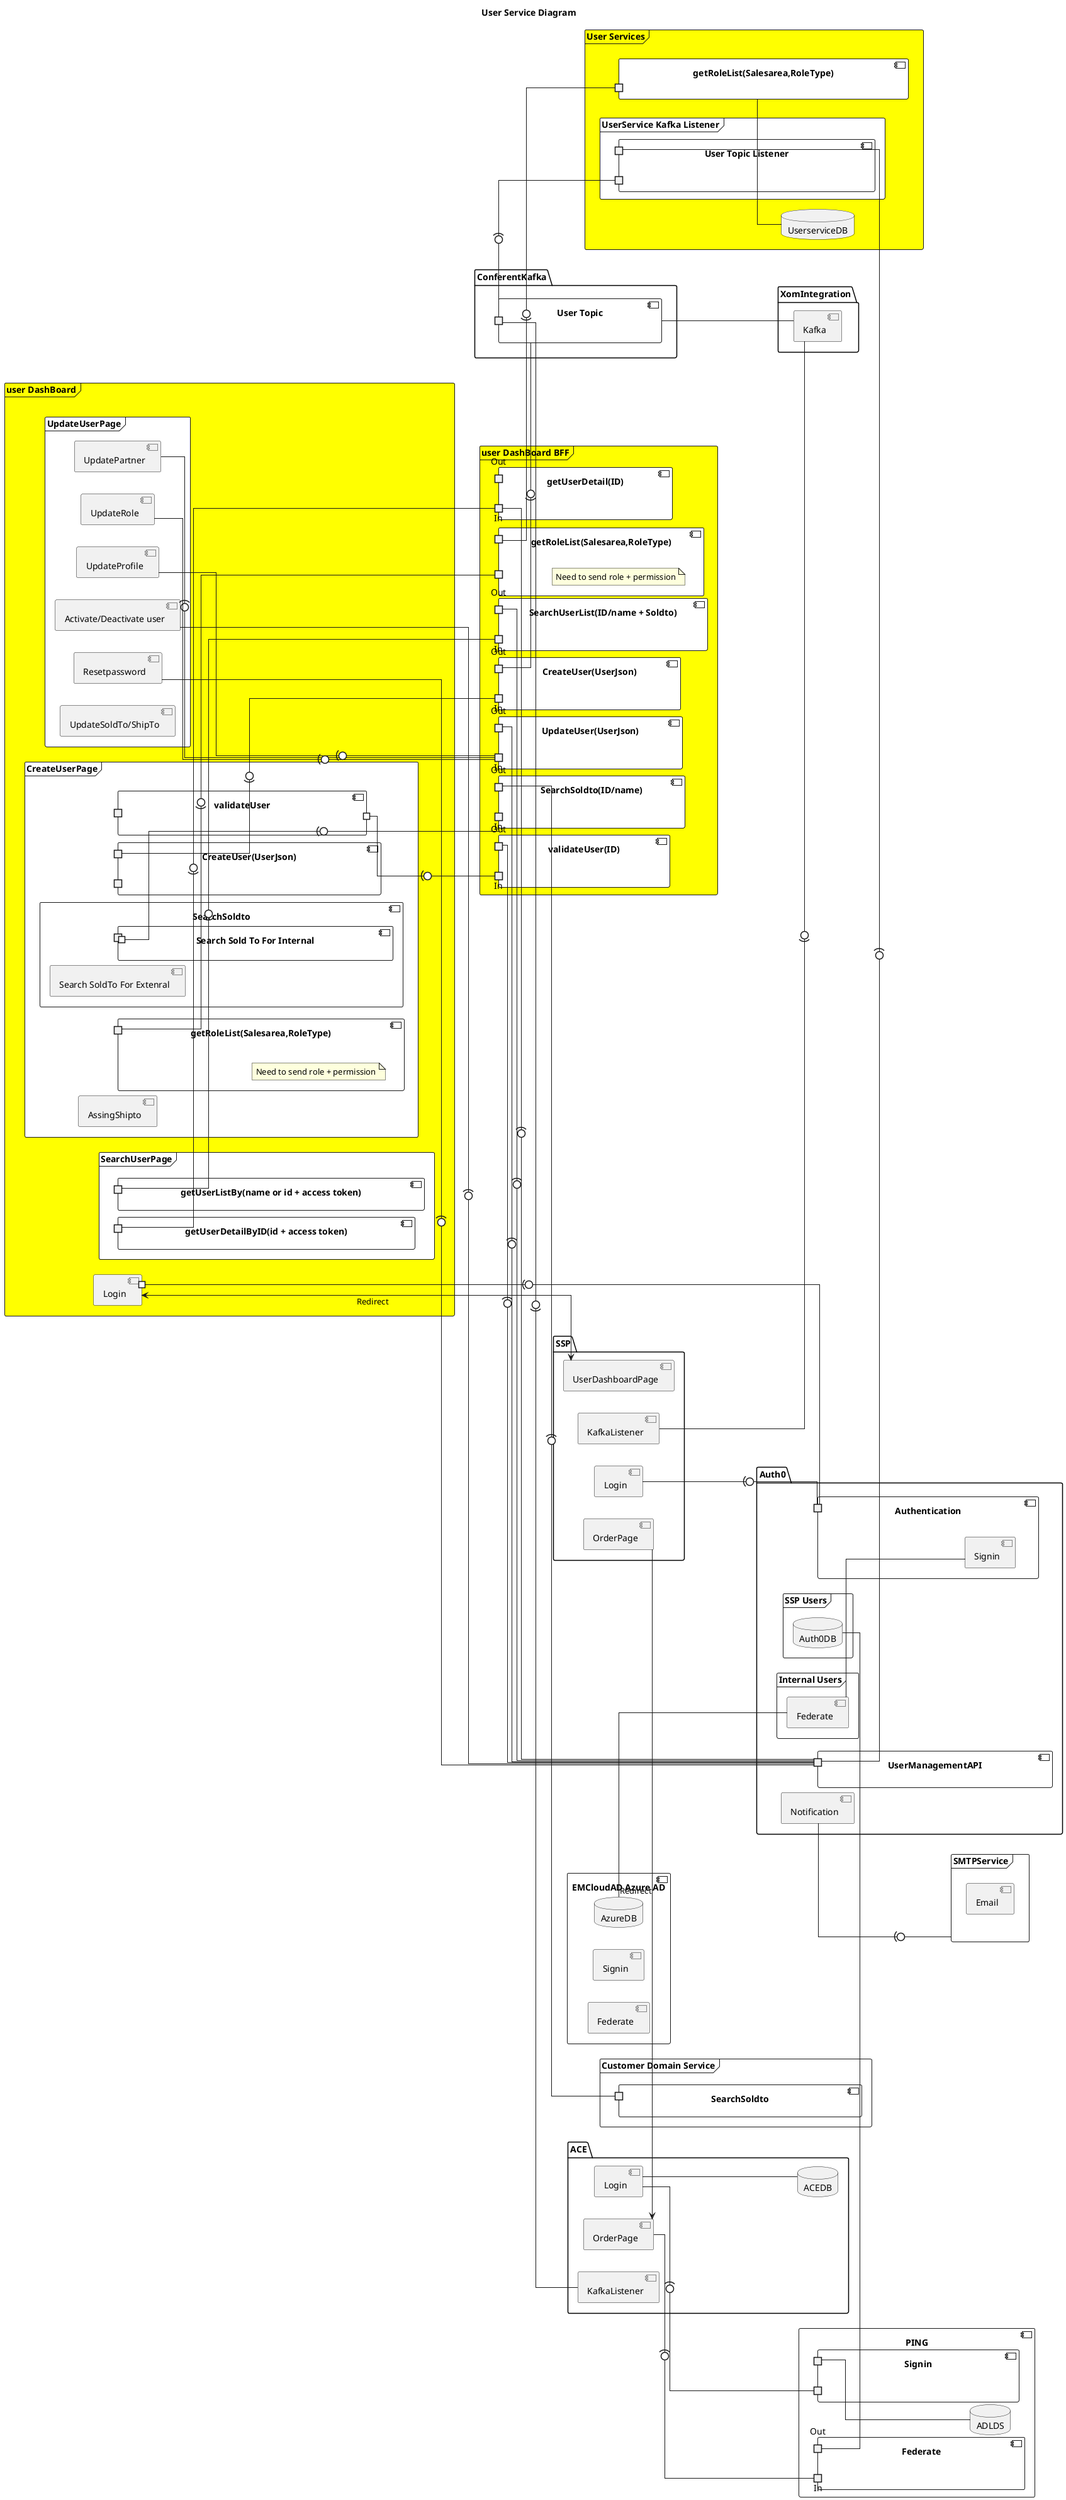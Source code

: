 
@startuml
'https://plantuml.com/component-diagram

title User Service Diagram

left to right direction

skinparam linetype ortho



frame "Customer Domain Service" as CDS {
    component "SearchSoldto" as CDSSearchSoldto {
        port " " as CDSSearchSoldtoPort
    }
}


package "SSP" {
   [Login] as SSPLogin
   [OrderPage] as SSPOrder
   [UserDashboardPage] as SSPUserDashboard
   [KafkaListener] as SSPKafkaListener
}

package "ACE"{
       [Login] as ACELogin
        [OrderPage] as ACEOrder
        [KafkaListener] as ACEKafkaListener

       database ACEDB
}


together {
    package XomIntegration{
        [Kafka] as xomKafka
    }

    package ConferentKafka{
        component "User Topic" as GlobalKafka{
            port " " as UserTopicport
        }
    }
}

package "Auth0" {


    component "Authentication" {
        [Signin] as Auth0SingIn
        port " " as Auth0AuthenticationPort

    }

   component "UserManagementAPI" as AUTH0UserManagementAPI {
        port " " as AUTH0UserManagementAPIPort
   }

    [Notification]


    together {
      frame "SSP Users" as DBConnection {
        database Auth0DB
      }
      frame "Internal Users" as AzureConnection {
             [Federate] as Auth0AzureFederate
      }
      }

}


component "EMCloudAD Azure AD" {
  database AzureDB
  [Signin] as AzureSignIn
  [Federate] as AzureFederate
}



component "PING" {
  component Federate as PingFederate {
    port "In" as PingFederatePort
    port "Out" as PingAuth0FederatePort

  }
  component "Signin" as PingSingIn{
    port " " as PingSingInPort
    port " " as PingAdldsSingInPort

  }
  database ADLDS

}

together {
frame "user DashBoard" as IAM  #Yellow{
    [Login] as IAMAuthentication



    together {

    frame  CreateUserPage #White {
            [AssingShipto]

           component validateUser as IAMValidateuser{
                port " " as IAMValidateuserPort
            }

        component SearchSoldto {
            [Search SoldTo For Extenral]
            component "Search Sold To For Internal" as IAMSearchSoldtoUser{
                port " " as IAMSearchSoldtoXomUserPort

            }
        }
            component "getRoleList(Salesarea,RoleType)" as IAMGetRoleList{
                port " " as IAMGetRoleListPort
                note as a
                    Need to send role + permission
                end note

            }
            component "CreateUser(UserJson)" as IAMCreateUser{
                port " " as IAMCreateUserPort
                port " " as IAMCreateUserPortout

            }

    }

    frame UpdateUserPage  #White {
            [Resetpassword]
            [Activate/Deactivate user]
            [UpdateProfile]
            [UpdateRole]
            [UpdatePartner]
            [UpdateSoldTo/ShipTo]
    }

    frame SearchUserPage #White{


        component "getUserListBy(name or id + access token)" as IAMGetUserList{
            port " " as IAMGetUserListPort
        }

        component "getUserDetailByID(id + access token)" as IAMGetUserDetailByID{
                    port " " as IAMGetUserDetailByIDPort
                }
    }
    }

}


frame "user DashBoard BFF" as IAMBFF #Yellow{
   component "validateUser(ID)" as IAMBFFValidateUser  #White {
    port "In" as IAMBFFvalidateUserPortIn
    port "Out" as IAMBFFvalidateUserPortOut

   }

        component "getRoleList(Salesarea,RoleType)" as IAMBFFGetRoleList #White{
            port " " as IAMBFFGetRoleListPortIn
            port " " as IAMBFFGetRoleListPortOut
                            note as b
                                Need to send role + permission
                            end note

        }


   component "SearchSoldto(ID/name)" as IAMBFFSearchSoldto #White {
      port "In" as IAMBFFSearchSoldtoPortIn
      port "Out" as IAMBFFSearchSOldtoPortOut

     }

   component "SearchUserList(ID/name + Soldto)" as IAMBFFSearchUserList #White{
      port "In" as IAMBFFSearchUserListPortIn
      port "Out" as IAMBFFSearchUserListPortOut

     }


   component "getUserDetail(ID)" as IAMBFFGetUserDetailByID #White{
      port "In" as IAMBFFGetUserDetailByIDPortIn
      port "Out" as IAMBFFGetUserDetailByIDPortOut

     }


   component "CreateUser(UserJson)" as IAMBFFCreateUser #White {
      port "In" as IAMBFFCreateUserPortIn
      port "Out" as IAMBFFCreateUserPortOut

     }

   component "UpdateUser(UserJson)" as IAMBFFUpdateUser #White{
      port "In" as IAMBFFUpdateUserPortIn
      port "Out" as IAMBFFUpdateUserPortOut
     }
}



}



frame "User Services" as IDPBFF #Yellow{

        component "getRoleList(Salesarea,RoleType)" as IDPBFFGetRoleList #White{
            port " " as IDPGetRoleListPortIn

        }
        database UserserviceDB

        IDPBFFGetRoleList - UserserviceDB



    frame "UserService Kafka Listener" as UserListener #White {
        component "User Topic Listener" as UserTopicListener {
            port " " as UserTopicListenerin
            port " " as UserTopicListenerout

        }

    }


}





frame SMTPService {
    [Email]
}


'Authenticaiton
SSPLogin -(0- Auth0AuthenticationPort

SSPUserDashboard <-> IAMAuthentication : Redirect
IAMAuthentication #-(0- Auth0AuthenticationPort

ACELogin -(0- PingSingInPort
SSPOrder -> ACEOrder : Redirect
ACEOrder -(0- PingFederatePort
PingAuth0FederatePort -l- Auth0DB
PingAdldsSingInPort -- ADLDS
ACELogin -- ACEDB

AzureDB --  Auth0AzureFederate
Auth0AzureFederate -- Auth0SingIn


' Create user

IAMValidateuser #-(0- IAMBFFvalidateUserPortIn
IAMBFFvalidateUserPortOut -(0- AUTH0UserManagementAPIPort
IAMSearchSoldtoXomUserPort #-(0- IAMBFFSearchSoldtoPortIn
IAMBFFSearchSOldtoPortOut -(0- CDSSearchSoldtoPort
IAMGetRoleListPort -(0- IAMBFFGetRoleListPortIn
IAMBFFGetRoleListPortOut -(0- IDPGetRoleListPortIn
IAMCreateUserPortout -(0- IAMBFFCreateUserPortIn
IAMBFFCreateUserPortOut -(0- GlobalKafka
GlobalKafka -- xomKafka
UserTopicport -0)- UserTopicListenerin
xomKafka -0)-SSPKafkaListener
UserTopicport -0)- ACEKafkaListener
UserTopicListenerout -(0- AUTH0UserManagementAPIPort
Notification -(0- SMTPService


'Search User

IAMGetUserListPort -(0- IAMBFFSearchUserListPortIn
IAMBFFSearchUserListPortOut -(0- AUTH0UserManagementAPIPort
IAMGetUserDetailByIDPort -(0- IAMBFFGetUserDetailByIDPortIn
IAMBFFGetUserDetailByIDPortIn -(0- AUTH0UserManagementAPIPort


'Updater user
Resetpassword -(0- AUTH0UserManagementAPIPort
[Activate/Deactivate user] -(0- AUTH0UserManagementAPIPort
[UpdatePartner] -(0- IAMBFFUpdateUserPortIn
[UpdateProfile] -(0- IAMBFFUpdateUserPortIn
[UpdateRole] -(0- IAMBFFUpdateUserPortIn
IAMBFFUpdateUserPortOut -(0- AUTH0UserManagementAPIPort

@enduml